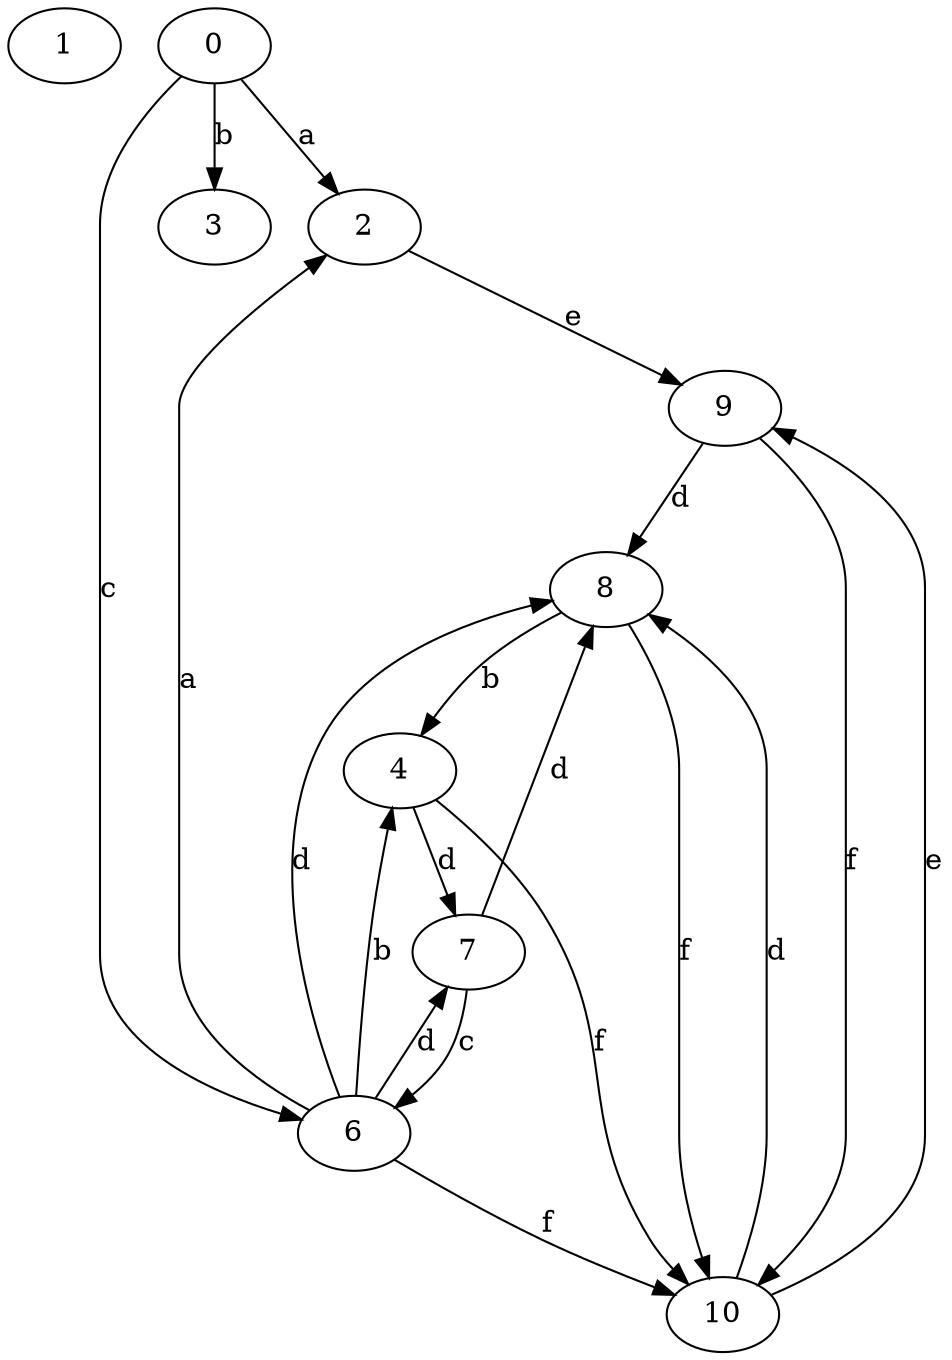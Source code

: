 strict digraph  {
1;
2;
3;
4;
6;
7;
8;
9;
10;
0;
2 -> 9  [label=e];
4 -> 7  [label=d];
4 -> 10  [label=f];
6 -> 2  [label=a];
6 -> 4  [label=b];
6 -> 7  [label=d];
6 -> 8  [label=d];
6 -> 10  [label=f];
7 -> 6  [label=c];
7 -> 8  [label=d];
8 -> 4  [label=b];
8 -> 10  [label=f];
9 -> 8  [label=d];
9 -> 10  [label=f];
10 -> 8  [label=d];
10 -> 9  [label=e];
0 -> 2  [label=a];
0 -> 3  [label=b];
0 -> 6  [label=c];
}
